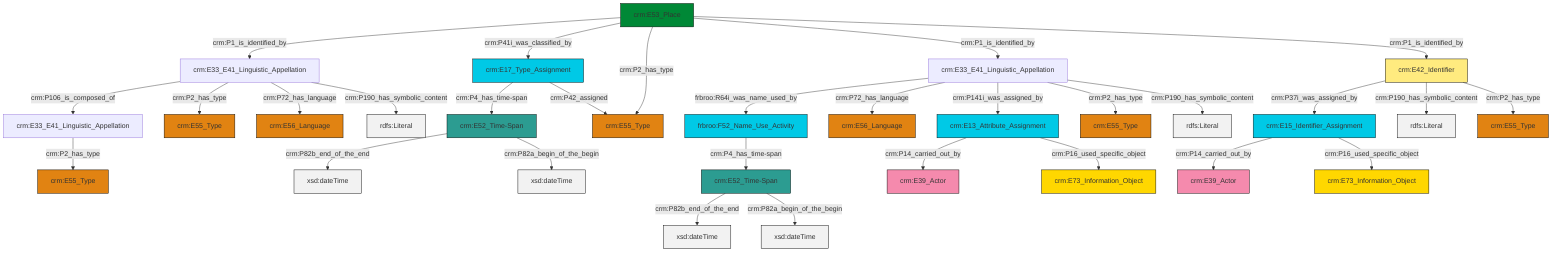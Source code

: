 graph TD
classDef Literal fill:#f2f2f2,stroke:#000000;
classDef CRM_Entity fill:#FFFFFF,stroke:#000000;
classDef Temporal_Entity fill:#00C9E6, stroke:#000000;
classDef Type fill:#E18312, stroke:#000000;
classDef Time-Span fill:#2C9C91, stroke:#000000;
classDef Appellation fill:#FFEB7F, stroke:#000000;
classDef Place fill:#008836, stroke:#000000;
classDef Persistent_Item fill:#B266B2, stroke:#000000;
classDef Conceptual_Object fill:#FFD700, stroke:#000000;
classDef Physical_Thing fill:#D2B48C, stroke:#000000;
classDef Actor fill:#f58aad, stroke:#000000;
classDef PC_Classes fill:#4ce600, stroke:#000000;
classDef Multi fill:#cccccc,stroke:#000000;

0["crm:E33_E41_Linguistic_Appellation"]:::Default -->|crm:P106_is_composed_of| 1["crm:E33_E41_Linguistic_Appellation"]:::Default
7["crm:E17_Type_Assignment"]:::Temporal_Entity -->|crm:P4_has_time-span| 8["crm:E52_Time-Span"]:::Time-Span
0["crm:E33_E41_Linguistic_Appellation"]:::Default -->|crm:P2_has_type| 2["crm:E55_Type"]:::Type
4["crm:E33_E41_Linguistic_Appellation"]:::Default -->|frbroo:R64i_was_name_used_by| 9["frbroo:F52_Name_Use_Activity"]:::Temporal_Entity
7["crm:E17_Type_Assignment"]:::Temporal_Entity -->|crm:P42_assigned| 14["crm:E55_Type"]:::Type
0["crm:E33_E41_Linguistic_Appellation"]:::Default -->|crm:P72_has_language| 15["crm:E56_Language"]:::Type
4["crm:E33_E41_Linguistic_Appellation"]:::Default -->|crm:P72_has_language| 17["crm:E56_Language"]:::Type
20["crm:E53_Place"]:::Place -->|crm:P1_is_identified_by| 0["crm:E33_E41_Linguistic_Appellation"]:::Default
23["crm:E13_Attribute_Assignment"]:::Temporal_Entity -->|crm:P14_carried_out_by| 10["crm:E39_Actor"]:::Actor
4["crm:E33_E41_Linguistic_Appellation"]:::Default -->|crm:P141i_was_assigned_by| 23["crm:E13_Attribute_Assignment"]:::Temporal_Entity
4["crm:E33_E41_Linguistic_Appellation"]:::Default -->|crm:P2_has_type| 25["crm:E55_Type"]:::Type
18["crm:E15_Identifier_Assignment"]:::Temporal_Entity -->|crm:P14_carried_out_by| 26["crm:E39_Actor"]:::Actor
4["crm:E33_E41_Linguistic_Appellation"]:::Default -->|crm:P190_has_symbolic_content| 27[rdfs:Literal]:::Literal
12["crm:E52_Time-Span"]:::Time-Span -->|crm:P82b_end_of_the_end| 32[xsd:dateTime]:::Literal
30["crm:E42_Identifier"]:::Appellation -->|crm:P37i_was_assigned_by| 18["crm:E15_Identifier_Assignment"]:::Temporal_Entity
0["crm:E33_E41_Linguistic_Appellation"]:::Default -->|crm:P190_has_symbolic_content| 37[rdfs:Literal]:::Literal
20["crm:E53_Place"]:::Place -->|crm:P41i_was_classified_by| 7["crm:E17_Type_Assignment"]:::Temporal_Entity
8["crm:E52_Time-Span"]:::Time-Span -->|crm:P82b_end_of_the_end| 40[xsd:dateTime]:::Literal
20["crm:E53_Place"]:::Place -->|crm:P2_has_type| 14["crm:E55_Type"]:::Type
20["crm:E53_Place"]:::Place -->|crm:P1_is_identified_by| 4["crm:E33_E41_Linguistic_Appellation"]:::Default
12["crm:E52_Time-Span"]:::Time-Span -->|crm:P82a_begin_of_the_begin| 44[xsd:dateTime]:::Literal
23["crm:E13_Attribute_Assignment"]:::Temporal_Entity -->|crm:P16_used_specific_object| 45["crm:E73_Information_Object"]:::Conceptual_Object
30["crm:E42_Identifier"]:::Appellation -->|crm:P190_has_symbolic_content| 47[rdfs:Literal]:::Literal
18["crm:E15_Identifier_Assignment"]:::Temporal_Entity -->|crm:P16_used_specific_object| 21["crm:E73_Information_Object"]:::Conceptual_Object
9["frbroo:F52_Name_Use_Activity"]:::Temporal_Entity -->|crm:P4_has_time-span| 12["crm:E52_Time-Span"]:::Time-Span
20["crm:E53_Place"]:::Place -->|crm:P1_is_identified_by| 30["crm:E42_Identifier"]:::Appellation
8["crm:E52_Time-Span"]:::Time-Span -->|crm:P82a_begin_of_the_begin| 50[xsd:dateTime]:::Literal
30["crm:E42_Identifier"]:::Appellation -->|crm:P2_has_type| 35["crm:E55_Type"]:::Type
1["crm:E33_E41_Linguistic_Appellation"]:::Default -->|crm:P2_has_type| 38["crm:E55_Type"]:::Type